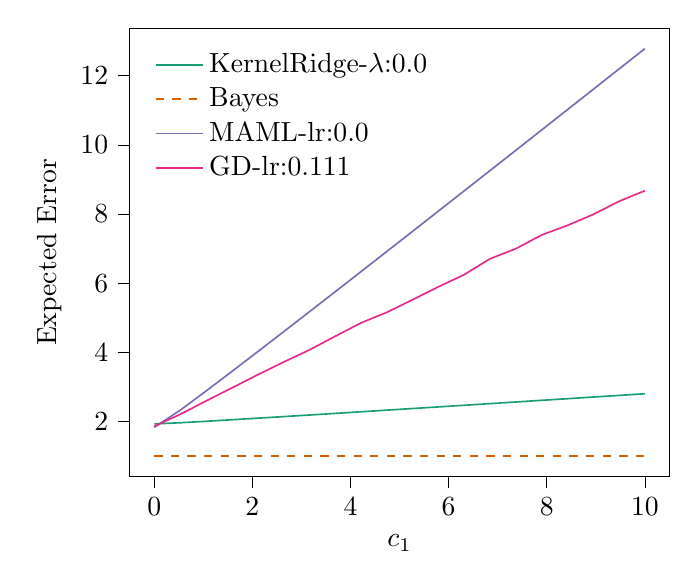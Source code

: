% This file was created with tikzplotlib v0.10.1.
\begin{tikzpicture}

\definecolor{chocolate217952}{RGB}{217,95,2}
\definecolor{darkcyan27158119}{RGB}{27,158,119}
\definecolor{darkgray176}{RGB}{176,176,176}
\definecolor{deeppink23141138}{RGB}{231,41,138}
\definecolor{lightslategray117112179}{RGB}{117,112,179}

\begin{axis}[
legend cell align={left},
legend style={
  fill opacity=0.8,
  draw opacity=1,
  text opacity=1,
  at={(0.03,0.97)},
  anchor=north west,
  draw=none
},
tick align=outside,
tick pos=left,
x grid style={darkgray176},
xlabel={\(\displaystyle c_{1}\)},
xmin=-0.499, xmax=10.5,
xtick style={color=black},
y grid style={darkgray176},
ylabel={Expected Error},
ymin=0.413, ymax=13.372,
ytick style={color=black}
]
\addplot [semithick, darkcyan27158119]
table {%
0.001 1.934
0.527 1.968
1.054 2.01
1.58 2.055
2.106 2.1
2.632 2.145
3.159 2.191
3.685 2.238
4.211 2.285
4.737 2.332
5.264 2.379
5.79 2.426
6.316 2.473
6.842 2.52
7.369 2.568
7.895 2.616
8.421 2.663
8.947 2.711
9.474 2.758
10 2.806
};
\addlegendentry{KernelRidge-$\lambda$:0.0}
\addplot [semithick, chocolate217952, dashed]
table {%
0.001 1.002
0.527 1.002
1.054 1.002
1.58 1.002
2.106 1.002
2.632 1.002
3.159 1.002
3.685 1.002
4.211 1.002
4.737 1.002
5.264 1.002
5.79 1.002
6.316 1.002
6.842 1.002
7.369 1.002
7.895 1.002
8.421 1.002
8.947 1.002
9.474 1.002
10 1.002
};
\addlegendentry{Bayes}
\addplot [semithick, lightslategray117112179]
table {%
0.001 1.836
0.527 2.328
1.054 2.883
1.58 3.448
2.106 4.019
2.632 4.594
3.159 5.172
3.685 5.751
4.211 6.333
4.737 6.915
5.264 7.499
5.79 8.084
6.316 8.669
6.842 9.255
7.369 9.842
7.895 10.429
8.421 11.017
8.947 11.605
9.474 12.194
10 12.783
};
\addlegendentry{MAML-lr:0.0}
\addplot [semithick, deeppink23141138]
table {%
0.001 1.866
0.527 2.21
1.054 2.597
1.58 2.972
2.106 3.352
2.632 3.719
3.159 4.071
3.685 4.465
4.211 4.852
4.737 5.158
5.264 5.523
5.79 5.896
6.316 6.248
6.842 6.707
7.369 6.998
7.895 7.395
8.421 7.672
8.947 7.989
9.474 8.369
10 8.675
};
\addlegendentry{GD-lr:0.111}
\end{axis}

\end{tikzpicture}
